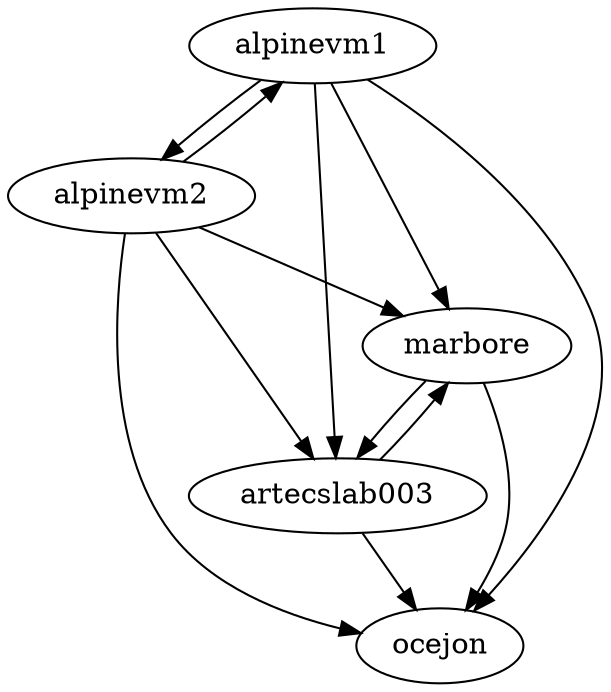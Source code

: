 digraph G {
  marbore -> artecslab003
  marbore -> ocejon

  artecslab003 -> marbore
  artecslab003 -> ocejon
  
  alpinevm1 -> marbore
  alpinevm1 -> ocejon
  alpinevm1 -> artecslab003
  alpinevm1 -> alpinevm2
  
  alpinevm2 -> marbore
  alpinevm2 -> ocejon
  alpinevm2 -> artecslab003
  alpinevm2 -> alpinevm1
}
